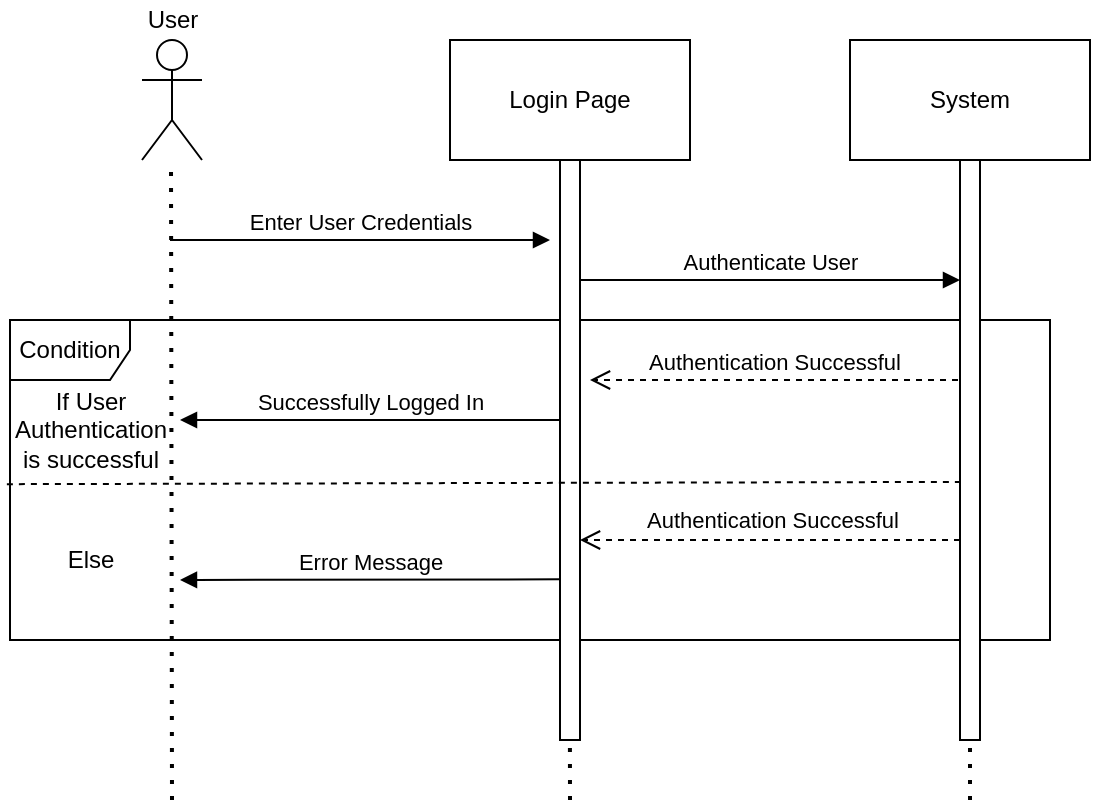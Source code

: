 <mxfile version="16.4.5" type="device"><diagram id="dIrR0laXoYssy1M0s_Ha" name="Page-1"><mxGraphModel dx="1185" dy="620" grid="1" gridSize="10" guides="1" tooltips="1" connect="1" arrows="1" fold="1" page="1" pageScale="1" pageWidth="850" pageHeight="1100" math="0" shadow="0"><root><mxCell id="0"/><mxCell id="1" parent="0"/><mxCell id="ph_BZ25wsKrW5c88vJMw-1" value="Condition" style="shape=umlFrame;whiteSpace=wrap;html=1;" vertex="1" parent="1"><mxGeometry x="110" y="250" width="520" height="160" as="geometry"/></mxCell><mxCell id="ph_BZ25wsKrW5c88vJMw-2" value="" style="shape=umlActor;verticalLabelPosition=bottom;verticalAlign=top;html=1;outlineConnect=0;" vertex="1" parent="1"><mxGeometry x="176" y="110" width="30" height="60" as="geometry"/></mxCell><mxCell id="ph_BZ25wsKrW5c88vJMw-3" value="Login Page" style="rounded=0;whiteSpace=wrap;html=1;" vertex="1" parent="1"><mxGeometry x="330" y="110" width="120" height="60" as="geometry"/></mxCell><mxCell id="ph_BZ25wsKrW5c88vJMw-4" value="System" style="rounded=0;whiteSpace=wrap;html=1;" vertex="1" parent="1"><mxGeometry x="530" y="110" width="120" height="60" as="geometry"/></mxCell><mxCell id="ph_BZ25wsKrW5c88vJMw-5" value="" style="endArrow=none;dashed=1;html=1;dashPattern=1 3;strokeWidth=2;rounded=0;" edge="1" parent="1"><mxGeometry width="50" height="50" relative="1" as="geometry"><mxPoint x="191" y="490.0" as="sourcePoint"/><mxPoint x="190.5" y="170" as="targetPoint"/></mxGeometry></mxCell><mxCell id="ph_BZ25wsKrW5c88vJMw-6" value="" style="endArrow=none;dashed=1;html=1;dashPattern=1 3;strokeWidth=2;rounded=0;" edge="1" parent="1"><mxGeometry width="50" height="50" relative="1" as="geometry"><mxPoint x="390" y="490.0" as="sourcePoint"/><mxPoint x="389.5" y="170" as="targetPoint"/></mxGeometry></mxCell><mxCell id="ph_BZ25wsKrW5c88vJMw-7" value="" style="rounded=0;whiteSpace=wrap;html=1;" vertex="1" parent="1"><mxGeometry x="385" y="170" width="10" height="290" as="geometry"/></mxCell><mxCell id="ph_BZ25wsKrW5c88vJMw-8" value="Enter User Credentials" style="html=1;verticalAlign=bottom;endArrow=block;rounded=0;" edge="1" parent="1"><mxGeometry width="80" relative="1" as="geometry"><mxPoint x="190" y="210" as="sourcePoint"/><mxPoint x="380" y="210" as="targetPoint"/></mxGeometry></mxCell><mxCell id="ph_BZ25wsKrW5c88vJMw-9" value="Authenticate User" style="html=1;verticalAlign=bottom;endArrow=block;rounded=0;" edge="1" parent="1"><mxGeometry width="80" relative="1" as="geometry"><mxPoint x="395" y="230" as="sourcePoint"/><mxPoint x="585" y="230" as="targetPoint"/></mxGeometry></mxCell><mxCell id="ph_BZ25wsKrW5c88vJMw-10" value="" style="endArrow=none;dashed=1;html=1;dashPattern=1 3;strokeWidth=2;rounded=0;startArrow=none;" edge="1" parent="1" source="ph_BZ25wsKrW5c88vJMw-11"><mxGeometry width="50" height="50" relative="1" as="geometry"><mxPoint x="589.5" y="661.6" as="sourcePoint"/><mxPoint x="589.5" y="170" as="targetPoint"/></mxGeometry></mxCell><mxCell id="ph_BZ25wsKrW5c88vJMw-11" value="" style="rounded=0;whiteSpace=wrap;html=1;" vertex="1" parent="1"><mxGeometry x="585" y="170" width="10" height="290" as="geometry"/></mxCell><mxCell id="ph_BZ25wsKrW5c88vJMw-12" value="" style="endArrow=none;dashed=1;html=1;dashPattern=1 3;strokeWidth=2;rounded=0;" edge="1" parent="1" target="ph_BZ25wsKrW5c88vJMw-11"><mxGeometry width="50" height="50" relative="1" as="geometry"><mxPoint x="590" y="490.0" as="sourcePoint"/><mxPoint x="589.5" y="170" as="targetPoint"/></mxGeometry></mxCell><mxCell id="ph_BZ25wsKrW5c88vJMw-13" value="Authentication Successful" style="html=1;verticalAlign=bottom;endArrow=open;dashed=1;endSize=8;rounded=0;" edge="1" parent="1"><mxGeometry relative="1" as="geometry"><mxPoint x="584" y="280" as="sourcePoint"/><mxPoint x="400" y="280" as="targetPoint"/></mxGeometry></mxCell><mxCell id="ph_BZ25wsKrW5c88vJMw-14" value="If User&lt;br&gt;Authentication&lt;br&gt;is successful" style="text;html=1;align=center;verticalAlign=middle;resizable=0;points=[];autosize=1;strokeColor=none;fillColor=none;" vertex="1" parent="1"><mxGeometry x="105" y="280" width="90" height="50" as="geometry"/></mxCell><mxCell id="ph_BZ25wsKrW5c88vJMw-15" value="Else" style="text;html=1;align=center;verticalAlign=middle;resizable=0;points=[];autosize=1;strokeColor=none;fillColor=none;" vertex="1" parent="1"><mxGeometry x="130" y="360" width="40" height="20" as="geometry"/></mxCell><mxCell id="ph_BZ25wsKrW5c88vJMw-16" value="" style="html=1;verticalAlign=bottom;endArrow=open;dashed=1;endSize=8;rounded=0;" edge="1" parent="1"><mxGeometry relative="1" as="geometry"><mxPoint x="585" y="360" as="sourcePoint"/><mxPoint x="395" y="360" as="targetPoint"/></mxGeometry></mxCell><mxCell id="ph_BZ25wsKrW5c88vJMw-17" value="Authentication Successful" style="edgeLabel;html=1;align=center;verticalAlign=middle;resizable=0;points=[];" vertex="1" connectable="0" parent="ph_BZ25wsKrW5c88vJMw-16"><mxGeometry x="-0.32" y="2" relative="1" as="geometry"><mxPoint x="-30" y="-12" as="offset"/></mxGeometry></mxCell><mxCell id="ph_BZ25wsKrW5c88vJMw-18" value="" style="endArrow=none;dashed=1;html=1;rounded=0;exitX=-0.003;exitY=0.513;exitDx=0;exitDy=0;exitPerimeter=0;entryX=0.117;entryY=0.555;entryDx=0;entryDy=0;entryPerimeter=0;" edge="1" parent="1" source="ph_BZ25wsKrW5c88vJMw-1" target="ph_BZ25wsKrW5c88vJMw-11"><mxGeometry width="50" height="50" relative="1" as="geometry"><mxPoint x="105" y="332.4" as="sourcePoint"/><mxPoint x="580" y="330" as="targetPoint"/></mxGeometry></mxCell><mxCell id="ph_BZ25wsKrW5c88vJMw-19" value="Successfully Logged In" style="html=1;verticalAlign=bottom;endArrow=block;rounded=0;" edge="1" parent="1"><mxGeometry width="80" relative="1" as="geometry"><mxPoint x="385" y="300" as="sourcePoint"/><mxPoint x="195" y="300" as="targetPoint"/></mxGeometry></mxCell><mxCell id="ph_BZ25wsKrW5c88vJMw-20" value="Error Message" style="html=1;verticalAlign=bottom;endArrow=block;rounded=0;exitX=-0.028;exitY=0.723;exitDx=0;exitDy=0;exitPerimeter=0;" edge="1" parent="1" source="ph_BZ25wsKrW5c88vJMw-7"><mxGeometry width="80" relative="1" as="geometry"><mxPoint x="370" y="380" as="sourcePoint"/><mxPoint x="195" y="380" as="targetPoint"/></mxGeometry></mxCell><mxCell id="ph_BZ25wsKrW5c88vJMw-21" value="User" style="text;html=1;align=center;verticalAlign=middle;resizable=0;points=[];autosize=1;strokeColor=none;fillColor=none;" vertex="1" parent="1"><mxGeometry x="171" y="90" width="40" height="20" as="geometry"/></mxCell></root></mxGraphModel></diagram></mxfile>